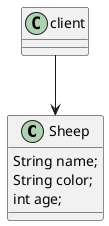 @startuml

class Sheep{
    String name;
    String color;
    int age;
}

class client{}

client --> Sheep

@enduml